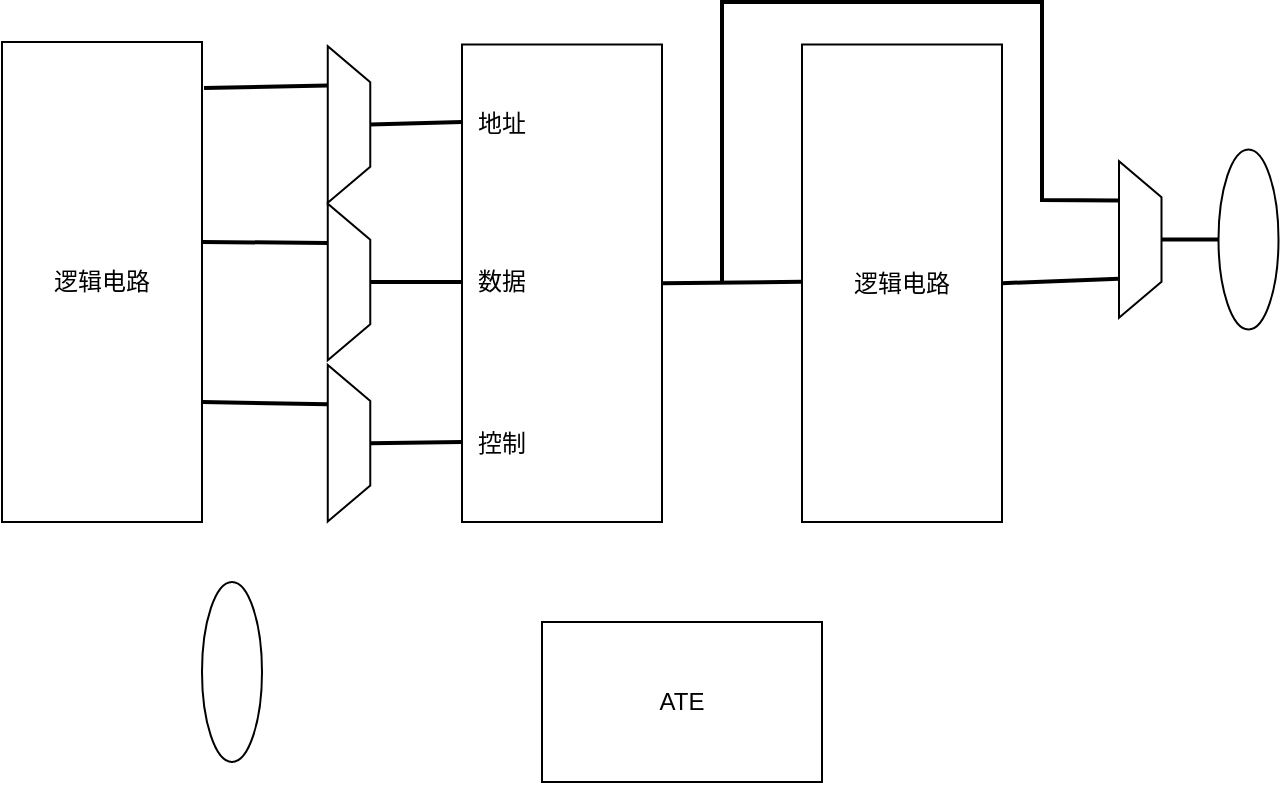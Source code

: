 <mxfile version="20.8.20" type="github">
  <diagram name="第 1 页" id="SZ0V8DZRQNot3-LsfUy4">
    <mxGraphModel dx="1434" dy="796" grid="1" gridSize="10" guides="1" tooltips="1" connect="1" arrows="1" fold="1" page="1" pageScale="1" pageWidth="827" pageHeight="1169" math="0" shadow="0">
      <root>
        <mxCell id="0" />
        <mxCell id="1" parent="0" />
        <mxCell id="R6sS8I7fH-COG0r30bE--2" value="逻辑电路" style="rounded=0;whiteSpace=wrap;html=1;" vertex="1" parent="1">
          <mxGeometry x="120" y="80" width="100" height="240" as="geometry" />
        </mxCell>
        <mxCell id="R6sS8I7fH-COG0r30bE--3" value="" style="ellipse;whiteSpace=wrap;html=1;" vertex="1" parent="1">
          <mxGeometry x="220" y="350" width="30" height="90" as="geometry" />
        </mxCell>
        <mxCell id="R6sS8I7fH-COG0r30bE--4" value="ATE" style="rounded=0;whiteSpace=wrap;html=1;" vertex="1" parent="1">
          <mxGeometry x="390" y="370" width="140" height="80" as="geometry" />
        </mxCell>
        <mxCell id="R6sS8I7fH-COG0r30bE--6" value="" style="rounded=0;whiteSpace=wrap;html=1;" vertex="1" parent="1">
          <mxGeometry x="350" y="81.25" width="100" height="238.75" as="geometry" />
        </mxCell>
        <mxCell id="R6sS8I7fH-COG0r30bE--7" value="逻辑电路" style="rounded=0;whiteSpace=wrap;html=1;" vertex="1" parent="1">
          <mxGeometry x="520" y="81.25" width="100" height="238.75" as="geometry" />
        </mxCell>
        <mxCell id="R6sS8I7fH-COG0r30bE--8" value="" style="ellipse;whiteSpace=wrap;html=1;" vertex="1" parent="1">
          <mxGeometry x="728.25" y="133.76" width="30" height="90" as="geometry" />
        </mxCell>
        <mxCell id="R6sS8I7fH-COG0r30bE--9" value="地址" style="text;html=1;strokeColor=none;fillColor=none;align=center;verticalAlign=middle;whiteSpace=wrap;rounded=0;" vertex="1" parent="1">
          <mxGeometry x="340" y="106.25" width="60" height="30" as="geometry" />
        </mxCell>
        <mxCell id="R6sS8I7fH-COG0r30bE--10" value="数据" style="text;html=1;strokeColor=none;fillColor=none;align=center;verticalAlign=middle;whiteSpace=wrap;rounded=0;" vertex="1" parent="1">
          <mxGeometry x="340" y="185" width="60" height="30" as="geometry" />
        </mxCell>
        <mxCell id="R6sS8I7fH-COG0r30bE--11" value="控制" style="text;html=1;strokeColor=none;fillColor=none;align=center;verticalAlign=middle;whiteSpace=wrap;rounded=0;" vertex="1" parent="1">
          <mxGeometry x="340" y="265.62" width="60" height="30" as="geometry" />
        </mxCell>
        <mxCell id="R6sS8I7fH-COG0r30bE--13" value="" style="verticalLabelPosition=middle;verticalAlign=middle;html=1;shape=trapezoid;perimeter=trapezoidPerimeter;whiteSpace=wrap;size=0.23;arcSize=10;flipV=1;labelPosition=center;align=center;rotation=-90;" vertex="1" parent="1">
          <mxGeometry x="254.38" y="110.63" width="78.25" height="21.25" as="geometry" />
        </mxCell>
        <mxCell id="R6sS8I7fH-COG0r30bE--18" value="" style="endArrow=none;html=1;rounded=0;strokeWidth=2;entryX=0.75;entryY=0;entryDx=0;entryDy=0;exitX=1.01;exitY=0.096;exitDx=0;exitDy=0;exitPerimeter=0;" edge="1" parent="1" source="R6sS8I7fH-COG0r30bE--2" target="R6sS8I7fH-COG0r30bE--13">
          <mxGeometry width="50" height="50" relative="1" as="geometry">
            <mxPoint x="220" y="100" as="sourcePoint" />
            <mxPoint x="290" y="100" as="targetPoint" />
          </mxGeometry>
        </mxCell>
        <mxCell id="R6sS8I7fH-COG0r30bE--20" value="" style="endArrow=none;html=1;rounded=0;entryX=0.75;entryY=0;entryDx=0;entryDy=0;strokeWidth=2;" edge="1" parent="1" target="R6sS8I7fH-COG0r30bE--36">
          <mxGeometry width="50" height="50" relative="1" as="geometry">
            <mxPoint x="220" y="180" as="sourcePoint" />
            <mxPoint x="283.003" y="642.987" as="targetPoint" />
          </mxGeometry>
        </mxCell>
        <mxCell id="R6sS8I7fH-COG0r30bE--21" value="" style="endArrow=none;html=1;rounded=0;exitX=1;exitY=0.75;exitDx=0;exitDy=0;entryX=0.75;entryY=0;entryDx=0;entryDy=0;strokeWidth=2;" edge="1" parent="1" source="R6sS8I7fH-COG0r30bE--2" target="R6sS8I7fH-COG0r30bE--37">
          <mxGeometry width="50" height="50" relative="1" as="geometry">
            <mxPoint x="160" y="420" as="sourcePoint" />
            <mxPoint x="282.875" y="696.375" as="targetPoint" />
          </mxGeometry>
        </mxCell>
        <mxCell id="R6sS8I7fH-COG0r30bE--26" value="" style="endArrow=none;html=1;rounded=0;strokeWidth=2;exitX=0.5;exitY=1;exitDx=0;exitDy=0;" edge="1" parent="1" source="R6sS8I7fH-COG0r30bE--13">
          <mxGeometry width="50" height="50" relative="1" as="geometry">
            <mxPoint x="510" y="640" as="sourcePoint" />
            <mxPoint x="350" y="120" as="targetPoint" />
          </mxGeometry>
        </mxCell>
        <mxCell id="R6sS8I7fH-COG0r30bE--36" value="" style="verticalLabelPosition=middle;verticalAlign=middle;html=1;shape=trapezoid;perimeter=trapezoidPerimeter;whiteSpace=wrap;size=0.23;arcSize=10;flipV=1;labelPosition=center;align=center;rotation=-90;" vertex="1" parent="1">
          <mxGeometry x="254.38" y="189.38" width="78.25" height="21.25" as="geometry" />
        </mxCell>
        <mxCell id="R6sS8I7fH-COG0r30bE--37" value="" style="verticalLabelPosition=middle;verticalAlign=middle;html=1;shape=trapezoid;perimeter=trapezoidPerimeter;whiteSpace=wrap;size=0.23;arcSize=10;flipV=1;labelPosition=center;align=center;rotation=-90;" vertex="1" parent="1">
          <mxGeometry x="254.38" y="270" width="78.25" height="21.25" as="geometry" />
        </mxCell>
        <mxCell id="R6sS8I7fH-COG0r30bE--38" value="" style="endArrow=none;html=1;rounded=0;strokeWidth=2;exitX=0.5;exitY=1;exitDx=0;exitDy=0;entryX=0.167;entryY=0.5;entryDx=0;entryDy=0;entryPerimeter=0;" edge="1" parent="1" source="R6sS8I7fH-COG0r30bE--36" target="R6sS8I7fH-COG0r30bE--10">
          <mxGeometry width="50" height="50" relative="1" as="geometry">
            <mxPoint x="330" y="520" as="sourcePoint" />
            <mxPoint x="380" y="470" as="targetPoint" />
          </mxGeometry>
        </mxCell>
        <mxCell id="R6sS8I7fH-COG0r30bE--39" value="" style="endArrow=none;html=1;rounded=0;strokeWidth=2;exitX=0.5;exitY=1;exitDx=0;exitDy=0;" edge="1" parent="1" source="R6sS8I7fH-COG0r30bE--37">
          <mxGeometry width="50" height="50" relative="1" as="geometry">
            <mxPoint x="90" y="490" as="sourcePoint" />
            <mxPoint x="350" y="280" as="targetPoint" />
          </mxGeometry>
        </mxCell>
        <mxCell id="R6sS8I7fH-COG0r30bE--40" value="" style="verticalLabelPosition=middle;verticalAlign=middle;html=1;shape=trapezoid;perimeter=trapezoidPerimeter;whiteSpace=wrap;size=0.23;arcSize=10;flipV=1;labelPosition=center;align=center;rotation=-90;" vertex="1" parent="1">
          <mxGeometry x="650" y="168.13" width="78.25" height="21.25" as="geometry" />
        </mxCell>
        <mxCell id="R6sS8I7fH-COG0r30bE--41" value="" style="endArrow=none;html=1;rounded=0;strokeWidth=2;exitX=1;exitY=0.5;exitDx=0;exitDy=0;entryX=0;entryY=0.497;entryDx=0;entryDy=0;entryPerimeter=0;" edge="1" parent="1" source="R6sS8I7fH-COG0r30bE--6" target="R6sS8I7fH-COG0r30bE--7">
          <mxGeometry width="50" height="50" relative="1" as="geometry">
            <mxPoint x="460" y="260" as="sourcePoint" />
            <mxPoint x="510" y="210" as="targetPoint" />
          </mxGeometry>
        </mxCell>
        <mxCell id="R6sS8I7fH-COG0r30bE--42" value="" style="endArrow=none;html=1;rounded=0;strokeWidth=2;exitX=1;exitY=0.5;exitDx=0;exitDy=0;entryX=0.25;entryY=0;entryDx=0;entryDy=0;" edge="1" parent="1" source="R6sS8I7fH-COG0r30bE--7" target="R6sS8I7fH-COG0r30bE--40">
          <mxGeometry width="50" height="50" relative="1" as="geometry">
            <mxPoint x="650" y="390" as="sourcePoint" />
            <mxPoint x="700" y="340" as="targetPoint" />
          </mxGeometry>
        </mxCell>
        <mxCell id="R6sS8I7fH-COG0r30bE--43" value="" style="endArrow=none;html=1;rounded=0;strokeWidth=2;exitX=0.5;exitY=1;exitDx=0;exitDy=0;entryX=0;entryY=0.5;entryDx=0;entryDy=0;" edge="1" parent="1" source="R6sS8I7fH-COG0r30bE--40" target="R6sS8I7fH-COG0r30bE--8">
          <mxGeometry width="50" height="50" relative="1" as="geometry">
            <mxPoint x="710" y="360" as="sourcePoint" />
            <mxPoint x="760" y="310" as="targetPoint" />
          </mxGeometry>
        </mxCell>
        <mxCell id="R6sS8I7fH-COG0r30bE--44" value="" style="endArrow=none;html=1;rounded=0;strokeWidth=2;entryX=0.75;entryY=0;entryDx=0;entryDy=0;" edge="1" parent="1" target="R6sS8I7fH-COG0r30bE--40">
          <mxGeometry width="50" height="50" relative="1" as="geometry">
            <mxPoint x="480" y="200" as="sourcePoint" />
            <mxPoint x="650" y="60" as="targetPoint" />
            <Array as="points">
              <mxPoint x="480" y="60" />
              <mxPoint x="640" y="60" />
              <mxPoint x="640" y="159" />
            </Array>
          </mxGeometry>
        </mxCell>
      </root>
    </mxGraphModel>
  </diagram>
</mxfile>
